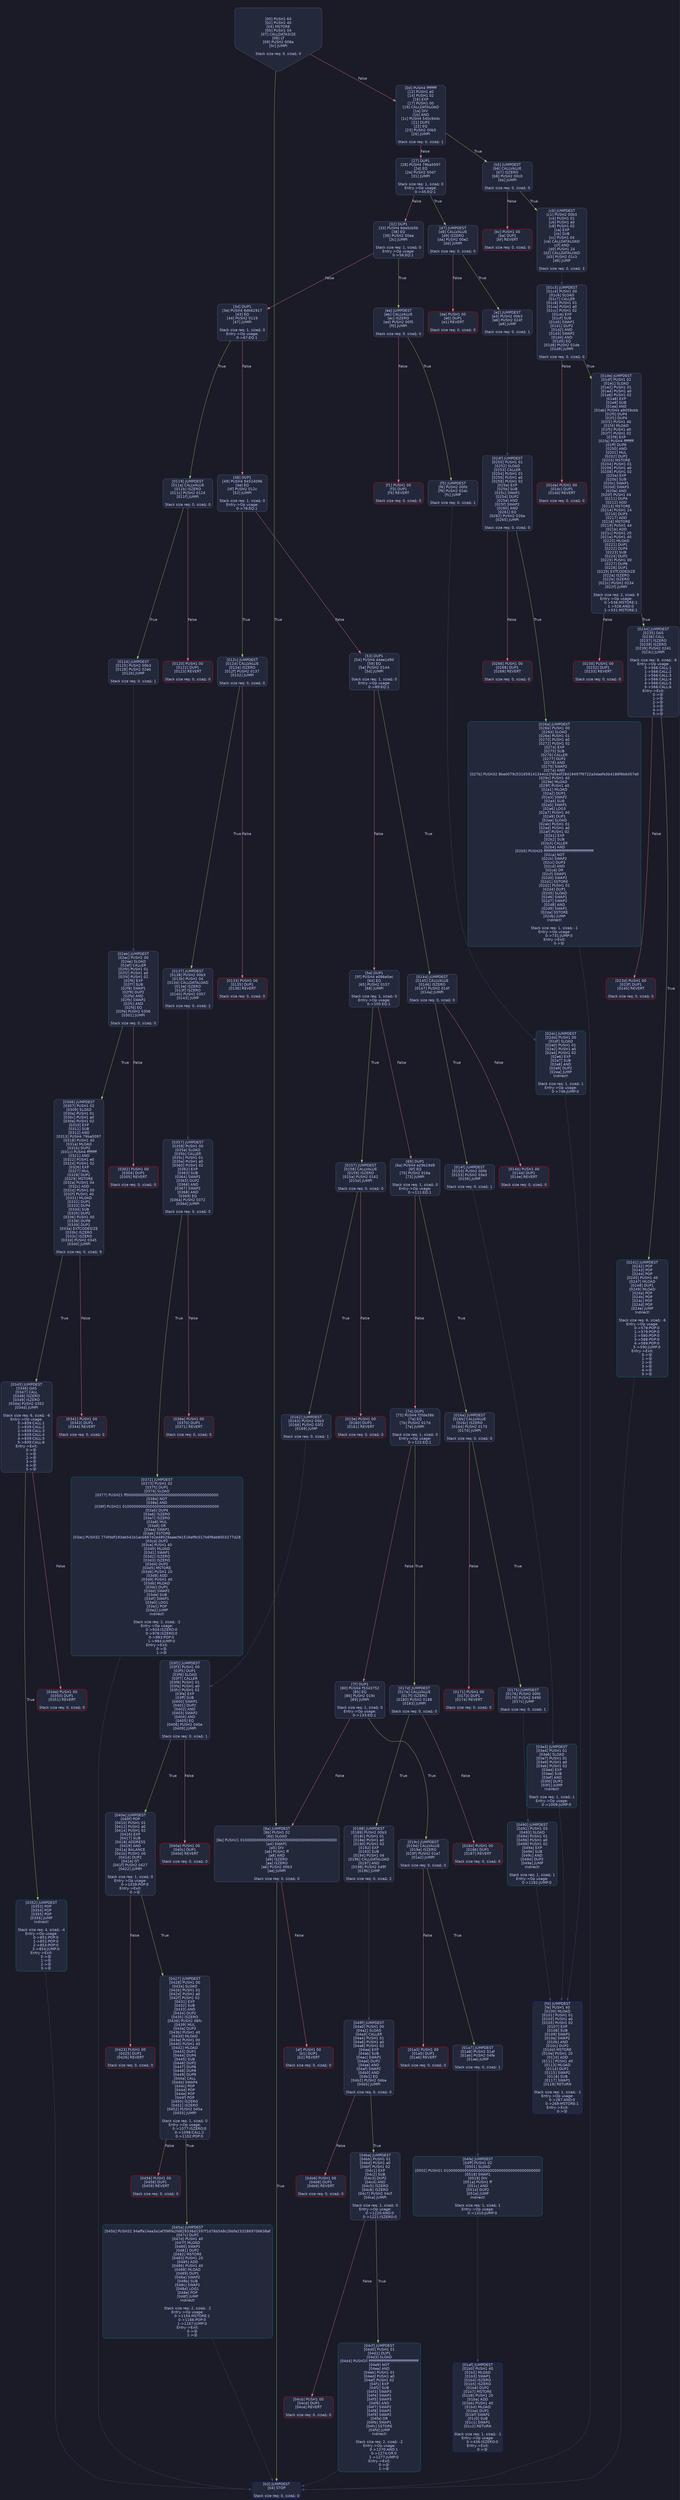 digraph G {
    node [shape=box, style="filled, rounded", color="#565f89", fontcolor="#c0caf5", fontname="Helvetica", fillcolor="#24283b"];
    edge [color="#414868", fontcolor="#c0caf5", fontname="Helvetica"];
    bgcolor="#1a1b26";
    0 [ label = "[00] PUSH1 60
[02] PUSH1 40
[04] MSTORE
[05] PUSH1 04
[07] CALLDATASIZE
[08] LT
[09] PUSH2 008a
[0c] JUMPI

Stack size req: 0, sizeΔ: 0
" shape = invhouse]
    1 [ label = "[0d] PUSH4 ffffffff
[12] PUSH1 e0
[14] PUSH1 02
[16] EXP
[17] PUSH1 00
[19] CALLDATALOAD
[1a] DIV
[1b] AND
[1c] PUSH4 540c944c
[21] DUP2
[22] EQ
[23] PUSH2 00b5
[26] JUMPI

Stack size req: 0, sizeΔ: 1
"]
    2 [ label = "[27] DUP1
[28] PUSH4 79ba5097
[2d] EQ
[2e] PUSH2 00d7
[31] JUMPI

Stack size req: 1, sizeΔ: 0
Entry->Op usage:
	0->45:EQ:1
"]
    3 [ label = "[32] DUP1
[33] PUSH4 8da5cb5b
[38] EQ
[39] PUSH2 00ea
[3c] JUMPI

Stack size req: 1, sizeΔ: 0
Entry->Op usage:
	0->56:EQ:1
"]
    4 [ label = "[3d] DUP1
[3e] PUSH4 8db62917
[43] EQ
[44] PUSH2 0119
[47] JUMPI

Stack size req: 1, sizeΔ: 0
Entry->Op usage:
	0->67:EQ:1
"]
    5 [ label = "[48] DUP1
[49] PUSH4 94524096
[4e] EQ
[4f] PUSH2 012c
[52] JUMPI

Stack size req: 1, sizeΔ: 0
Entry->Op usage:
	0->78:EQ:1
"]
    6 [ label = "[53] DUP1
[54] PUSH4 d4ee1d90
[59] EQ
[5a] PUSH2 0144
[5d] JUMPI

Stack size req: 1, sizeΔ: 0
Entry->Op usage:
	0->89:EQ:1
"]
    7 [ label = "[5e] DUP1
[5f] PUSH4 e086e5ec
[64] EQ
[65] PUSH2 0157
[68] JUMPI

Stack size req: 1, sizeΔ: 0
Entry->Op usage:
	0->100:EQ:1
"]
    8 [ label = "[69] DUP1
[6a] PUSH4 e29b19d9
[6f] EQ
[70] PUSH2 016a
[73] JUMPI

Stack size req: 1, sizeΔ: 0
Entry->Op usage:
	0->111:EQ:1
"]
    9 [ label = "[74] DUP1
[75] PUSH4 f2fde38b
[7a] EQ
[7b] PUSH2 017d
[7e] JUMPI

Stack size req: 1, sizeΔ: 0
Entry->Op usage:
	0->122:EQ:1
"]
    10 [ label = "[7f] DUP1
[80] PUSH4 f5343752
[85] EQ
[86] PUSH2 019c
[89] JUMPI

Stack size req: 1, sizeΔ: 0
Entry->Op usage:
	0->133:EQ:1
"]
    11 [ label = "[8a] JUMPDEST
[8b] PUSH1 02
[8d] SLOAD
[8e] PUSH21 010000000000000000000000000000000000000000
[a4] SWAP1
[a5] DIV
[a6] PUSH1 ff
[a8] AND
[a9] ISZERO
[aa] ISZERO
[ab] PUSH2 00b3
[ae] JUMPI

Stack size req: 0, sizeΔ: 0
"]
    12 [ label = "[af] PUSH1 00
[b1] DUP1
[b2] REVERT

Stack size req: 0, sizeΔ: 0
" color = "red"]
    13 [ label = "[b3] JUMPDEST
[b4] STOP

Stack size req: 0, sizeΔ: 0
" color = "darkblue"]
    14 [ label = "[b5] JUMPDEST
[b6] CALLVALUE
[b7] ISZERO
[b8] PUSH2 00c0
[bb] JUMPI

Stack size req: 0, sizeΔ: 0
"]
    15 [ label = "[bc] PUSH1 00
[be] DUP1
[bf] REVERT

Stack size req: 0, sizeΔ: 0
" color = "red"]
    16 [ label = "[c0] JUMPDEST
[c1] PUSH2 00b3
[c4] PUSH1 01
[c6] PUSH1 a0
[c8] PUSH1 02
[ca] EXP
[cb] SUB
[cc] PUSH1 04
[ce] CALLDATALOAD
[cf] AND
[d0] PUSH1 24
[d2] CALLDATALOAD
[d3] PUSH2 01c3
[d6] JUMP

Stack size req: 0, sizeΔ: 3
"]
    17 [ label = "[d7] JUMPDEST
[d8] CALLVALUE
[d9] ISZERO
[da] PUSH2 00e2
[dd] JUMPI

Stack size req: 0, sizeΔ: 0
"]
    18 [ label = "[de] PUSH1 00
[e0] DUP1
[e1] REVERT

Stack size req: 0, sizeΔ: 0
" color = "red"]
    19 [ label = "[e2] JUMPDEST
[e3] PUSH2 00b3
[e6] PUSH2 024f
[e9] JUMP

Stack size req: 0, sizeΔ: 1
"]
    20 [ label = "[ea] JUMPDEST
[eb] CALLVALUE
[ec] ISZERO
[ed] PUSH2 00f5
[f0] JUMPI

Stack size req: 0, sizeΔ: 0
"]
    21 [ label = "[f1] PUSH1 00
[f3] DUP1
[f4] REVERT

Stack size req: 0, sizeΔ: 0
" color = "red"]
    22 [ label = "[f5] JUMPDEST
[f6] PUSH2 00fd
[f9] PUSH2 02dc
[fc] JUMP

Stack size req: 0, sizeΔ: 1
"]
    23 [ label = "[fd] JUMPDEST
[fe] PUSH1 40
[0100] MLOAD
[0101] PUSH1 01
[0103] PUSH1 a0
[0105] PUSH1 02
[0107] EXP
[0108] SUB
[0109] SWAP1
[010a] SWAP2
[010b] AND
[010c] DUP2
[010d] MSTORE
[010e] PUSH1 20
[0110] ADD
[0111] PUSH1 40
[0113] MLOAD
[0114] DUP1
[0115] SWAP2
[0116] SUB
[0117] SWAP1
[0118] RETURN

Stack size req: 1, sizeΔ: -1
Entry->Op usage:
	0->267:AND:0
	0->269:MSTORE:1
Entry->Exit:
	0->😵
" color = "darkblue"]
    24 [ label = "[0119] JUMPDEST
[011a] CALLVALUE
[011b] ISZERO
[011c] PUSH2 0124
[011f] JUMPI

Stack size req: 0, sizeΔ: 0
"]
    25 [ label = "[0120] PUSH1 00
[0122] DUP1
[0123] REVERT

Stack size req: 0, sizeΔ: 0
" color = "red"]
    26 [ label = "[0124] JUMPDEST
[0125] PUSH2 00b3
[0128] PUSH2 02eb
[012b] JUMP

Stack size req: 0, sizeΔ: 1
"]
    27 [ label = "[012c] JUMPDEST
[012d] CALLVALUE
[012e] ISZERO
[012f] PUSH2 0137
[0132] JUMPI

Stack size req: 0, sizeΔ: 0
"]
    28 [ label = "[0133] PUSH1 00
[0135] DUP1
[0136] REVERT

Stack size req: 0, sizeΔ: 0
" color = "red"]
    29 [ label = "[0137] JUMPDEST
[0138] PUSH2 00b3
[013b] PUSH1 04
[013d] CALLDATALOAD
[013e] ISZERO
[013f] ISZERO
[0140] PUSH2 0357
[0143] JUMP

Stack size req: 0, sizeΔ: 2
"]
    30 [ label = "[0144] JUMPDEST
[0145] CALLVALUE
[0146] ISZERO
[0147] PUSH2 014f
[014a] JUMPI

Stack size req: 0, sizeΔ: 0
"]
    31 [ label = "[014b] PUSH1 00
[014d] DUP1
[014e] REVERT

Stack size req: 0, sizeΔ: 0
" color = "red"]
    32 [ label = "[014f] JUMPDEST
[0150] PUSH2 00fd
[0153] PUSH2 03e3
[0156] JUMP

Stack size req: 0, sizeΔ: 1
"]
    33 [ label = "[0157] JUMPDEST
[0158] CALLVALUE
[0159] ISZERO
[015a] PUSH2 0162
[015d] JUMPI

Stack size req: 0, sizeΔ: 0
"]
    34 [ label = "[015e] PUSH1 00
[0160] DUP1
[0161] REVERT

Stack size req: 0, sizeΔ: 0
" color = "red"]
    35 [ label = "[0162] JUMPDEST
[0163] PUSH2 00b3
[0166] PUSH2 03f2
[0169] JUMP

Stack size req: 0, sizeΔ: 1
"]
    36 [ label = "[016a] JUMPDEST
[016b] CALLVALUE
[016c] ISZERO
[016d] PUSH2 0175
[0170] JUMPI

Stack size req: 0, sizeΔ: 0
"]
    37 [ label = "[0171] PUSH1 00
[0173] DUP1
[0174] REVERT

Stack size req: 0, sizeΔ: 0
" color = "red"]
    38 [ label = "[0175] JUMPDEST
[0176] PUSH2 00fd
[0179] PUSH2 0490
[017c] JUMP

Stack size req: 0, sizeΔ: 1
"]
    39 [ label = "[017d] JUMPDEST
[017e] CALLVALUE
[017f] ISZERO
[0180] PUSH2 0188
[0183] JUMPI

Stack size req: 0, sizeΔ: 0
"]
    40 [ label = "[0184] PUSH1 00
[0186] DUP1
[0187] REVERT

Stack size req: 0, sizeΔ: 0
" color = "red"]
    41 [ label = "[0188] JUMPDEST
[0189] PUSH2 00b3
[018c] PUSH1 01
[018e] PUSH1 a0
[0190] PUSH1 02
[0192] EXP
[0193] SUB
[0194] PUSH1 04
[0196] CALLDATALOAD
[0197] AND
[0198] PUSH2 049f
[019b] JUMP

Stack size req: 0, sizeΔ: 2
"]
    42 [ label = "[019c] JUMPDEST
[019d] CALLVALUE
[019e] ISZERO
[019f] PUSH2 01a7
[01a2] JUMPI

Stack size req: 0, sizeΔ: 0
"]
    43 [ label = "[01a3] PUSH1 00
[01a5] DUP1
[01a6] REVERT

Stack size req: 0, sizeΔ: 0
" color = "red"]
    44 [ label = "[01a7] JUMPDEST
[01a8] PUSH2 01af
[01ab] PUSH2 04fe
[01ae] JUMP

Stack size req: 0, sizeΔ: 1
"]
    45 [ label = "[01af] JUMPDEST
[01b0] PUSH1 40
[01b2] MLOAD
[01b3] SWAP1
[01b4] ISZERO
[01b5] ISZERO
[01b6] DUP2
[01b7] MSTORE
[01b8] PUSH1 20
[01ba] ADD
[01bb] PUSH1 40
[01bd] MLOAD
[01be] DUP1
[01bf] SWAP2
[01c0] SUB
[01c1] SWAP1
[01c2] RETURN

Stack size req: 1, sizeΔ: -1
Entry->Op usage:
	0->436:ISZERO:0
Entry->Exit:
	0->😵
" color = "darkblue"]
    46 [ label = "[01c3] JUMPDEST
[01c4] PUSH1 00
[01c6] SLOAD
[01c7] CALLER
[01c8] PUSH1 01
[01ca] PUSH1 a0
[01cc] PUSH1 02
[01ce] EXP
[01cf] SUB
[01d0] SWAP1
[01d1] DUP2
[01d2] AND
[01d3] SWAP2
[01d4] AND
[01d5] EQ
[01d6] PUSH2 01de
[01d9] JUMPI

Stack size req: 0, sizeΔ: 0
"]
    47 [ label = "[01da] PUSH1 00
[01dc] DUP1
[01dd] REVERT

Stack size req: 0, sizeΔ: 0
" color = "red"]
    48 [ label = "[01de] JUMPDEST
[01df] PUSH1 02
[01e1] SLOAD
[01e2] PUSH1 01
[01e4] PUSH1 a0
[01e6] PUSH1 02
[01e8] EXP
[01e9] SUB
[01ea] AND
[01eb] PUSH4 a9059cbb
[01f0] DUP4
[01f1] DUP4
[01f2] PUSH1 40
[01f4] MLOAD
[01f5] PUSH1 e0
[01f7] PUSH1 02
[01f9] EXP
[01fa] PUSH4 ffffffff
[01ff] DUP6
[0200] AND
[0201] MUL
[0202] DUP2
[0203] MSTORE
[0204] PUSH1 01
[0206] PUSH1 a0
[0208] PUSH1 02
[020a] EXP
[020b] SUB
[020c] SWAP1
[020d] SWAP3
[020e] AND
[020f] PUSH1 04
[0211] DUP4
[0212] ADD
[0213] MSTORE
[0214] PUSH1 24
[0216] DUP3
[0217] ADD
[0218] MSTORE
[0219] PUSH1 44
[021b] ADD
[021c] PUSH1 20
[021e] PUSH1 40
[0220] MLOAD
[0221] DUP1
[0222] DUP4
[0223] SUB
[0224] DUP2
[0225] PUSH1 00
[0227] DUP8
[0228] DUP1
[0229] EXTCODESIZE
[022a] ISZERO
[022b] ISZERO
[022c] PUSH2 0234
[022f] JUMPI

Stack size req: 2, sizeΔ: 9
Entry->Op usage:
	0->536:MSTORE:1
	1->526:AND:0
	1->531:MSTORE:1
"]
    49 [ label = "[0230] PUSH1 00
[0232] DUP1
[0233] REVERT

Stack size req: 0, sizeΔ: 0
" color = "red"]
    50 [ label = "[0234] JUMPDEST
[0235] GAS
[0236] CALL
[0237] ISZERO
[0238] ISZERO
[0239] PUSH2 0241
[023c] JUMPI

Stack size req: 6, sizeΔ: -6
Entry->Op usage:
	0->566:CALL:1
	1->566:CALL:2
	2->566:CALL:3
	3->566:CALL:4
	4->566:CALL:5
	5->566:CALL:6
Entry->Exit:
	0->😵
	1->😵
	2->😵
	3->😵
	4->😵
	5->😵
"]
    51 [ label = "[023d] PUSH1 00
[023f] DUP1
[0240] REVERT

Stack size req: 0, sizeΔ: 0
" color = "red"]
    52 [ label = "[0241] JUMPDEST
[0242] POP
[0243] POP
[0244] POP
[0245] PUSH1 40
[0247] MLOAD
[0248] DUP1
[0249] MLOAD
[024a] POP
[024b] POP
[024c] POP
[024d] POP
[024e] JUMP
Indirect!

Stack size req: 6, sizeΔ: -6
Entry->Op usage:
	0->578:POP:0
	1->579:POP:0
	2->580:POP:0
	3->588:POP:0
	4->589:POP:0
	5->590:JUMP:0
Entry->Exit:
	0->😵
	1->😵
	2->😵
	3->😵
	4->😵
	5->😵
" color = "teal"]
    53 [ label = "[024f] JUMPDEST
[0250] PUSH1 01
[0252] SLOAD
[0253] CALLER
[0254] PUSH1 01
[0256] PUSH1 a0
[0258] PUSH1 02
[025a] EXP
[025b] SUB
[025c] SWAP1
[025d] DUP2
[025e] AND
[025f] SWAP2
[0260] AND
[0261] EQ
[0262] PUSH2 026a
[0265] JUMPI

Stack size req: 0, sizeΔ: 0
"]
    54 [ label = "[0266] PUSH1 00
[0268] DUP1
[0269] REVERT

Stack size req: 0, sizeΔ: 0
" color = "red"]
    55 [ label = "[026a] JUMPDEST
[026b] PUSH1 00
[026d] SLOAD
[026e] PUSH1 01
[0270] PUSH1 a0
[0272] PUSH1 02
[0274] EXP
[0275] SUB
[0276] CALLER
[0277] DUP2
[0278] AND
[0279] SWAP2
[027a] AND
[027b] PUSH32 8be0079c531659141344cd1fd0a4f28419497f9722a3daafe3b4186f6b6457e0
[029c] PUSH1 40
[029e] MLOAD
[029f] PUSH1 40
[02a1] MLOAD
[02a2] DUP1
[02a3] SWAP2
[02a4] SUB
[02a5] SWAP1
[02a6] LOG3
[02a7] PUSH1 00
[02a9] DUP1
[02aa] SLOAD
[02ab] PUSH1 01
[02ad] PUSH1 a0
[02af] PUSH1 02
[02b1] EXP
[02b2] SUB
[02b3] CALLER
[02b4] AND
[02b5] PUSH20 ffffffffffffffffffffffffffffffffffffffff
[02ca] NOT
[02cb] SWAP2
[02cc] DUP3
[02cd] AND
[02ce] OR
[02cf] SWAP1
[02d0] SWAP2
[02d1] SSTORE
[02d2] PUSH1 01
[02d4] DUP1
[02d5] SLOAD
[02d6] SWAP1
[02d7] SWAP2
[02d8] AND
[02d9] SWAP1
[02da] SSTORE
[02db] JUMP
Indirect!

Stack size req: 1, sizeΔ: -1
Entry->Op usage:
	0->731:JUMP:0
Entry->Exit:
	0->😵
" color = "teal"]
    56 [ label = "[02dc] JUMPDEST
[02dd] PUSH1 00
[02df] SLOAD
[02e0] PUSH1 01
[02e2] PUSH1 a0
[02e4] PUSH1 02
[02e6] EXP
[02e7] SUB
[02e8] AND
[02e9] DUP2
[02ea] JUMP
Indirect!

Stack size req: 1, sizeΔ: 1
Entry->Op usage:
	0->746:JUMP:0
" color = "teal"]
    57 [ label = "[02eb] JUMPDEST
[02ec] PUSH1 00
[02ee] SLOAD
[02ef] CALLER
[02f0] PUSH1 01
[02f2] PUSH1 a0
[02f4] PUSH1 02
[02f6] EXP
[02f7] SUB
[02f8] SWAP1
[02f9] DUP2
[02fa] AND
[02fb] SWAP2
[02fc] AND
[02fd] EQ
[02fe] PUSH2 0306
[0301] JUMPI

Stack size req: 0, sizeΔ: 0
"]
    58 [ label = "[0302] PUSH1 00
[0304] DUP1
[0305] REVERT

Stack size req: 0, sizeΔ: 0
" color = "red"]
    59 [ label = "[0306] JUMPDEST
[0307] PUSH1 02
[0309] SLOAD
[030a] PUSH1 01
[030c] PUSH1 a0
[030e] PUSH1 02
[0310] EXP
[0311] SUB
[0312] AND
[0313] PUSH4 79ba5097
[0318] PUSH1 40
[031a] MLOAD
[031b] DUP2
[031c] PUSH4 ffffffff
[0321] AND
[0322] PUSH1 e0
[0324] PUSH1 02
[0326] EXP
[0327] MUL
[0328] DUP2
[0329] MSTORE
[032a] PUSH1 04
[032c] ADD
[032d] PUSH1 00
[032f] PUSH1 40
[0331] MLOAD
[0332] DUP1
[0333] DUP4
[0334] SUB
[0335] DUP2
[0336] PUSH1 00
[0338] DUP8
[0339] DUP1
[033a] EXTCODESIZE
[033b] ISZERO
[033c] ISZERO
[033d] PUSH2 0345
[0340] JUMPI

Stack size req: 0, sizeΔ: 9
"]
    60 [ label = "[0341] PUSH1 00
[0343] DUP1
[0344] REVERT

Stack size req: 0, sizeΔ: 0
" color = "red"]
    61 [ label = "[0345] JUMPDEST
[0346] GAS
[0347] CALL
[0348] ISZERO
[0349] ISZERO
[034a] PUSH2 0352
[034d] JUMPI

Stack size req: 6, sizeΔ: -6
Entry->Op usage:
	0->839:CALL:1
	1->839:CALL:2
	2->839:CALL:3
	3->839:CALL:4
	4->839:CALL:5
	5->839:CALL:6
Entry->Exit:
	0->😵
	1->😵
	2->😵
	3->😵
	4->😵
	5->😵
"]
    62 [ label = "[034e] PUSH1 00
[0350] DUP1
[0351] REVERT

Stack size req: 0, sizeΔ: 0
" color = "red"]
    63 [ label = "[0352] JUMPDEST
[0353] POP
[0354] POP
[0355] POP
[0356] JUMP
Indirect!

Stack size req: 4, sizeΔ: -4
Entry->Op usage:
	0->851:POP:0
	1->852:POP:0
	2->853:POP:0
	3->854:JUMP:0
Entry->Exit:
	0->😵
	1->😵
	2->😵
	3->😵
" color = "teal"]
    64 [ label = "[0357] JUMPDEST
[0358] PUSH1 00
[035a] SLOAD
[035b] CALLER
[035c] PUSH1 01
[035e] PUSH1 a0
[0360] PUSH1 02
[0362] EXP
[0363] SUB
[0364] SWAP1
[0365] DUP2
[0366] AND
[0367] SWAP2
[0368] AND
[0369] EQ
[036a] PUSH2 0372
[036d] JUMPI

Stack size req: 0, sizeΔ: 0
"]
    65 [ label = "[036e] PUSH1 00
[0370] DUP1
[0371] REVERT

Stack size req: 0, sizeΔ: 0
" color = "red"]
    66 [ label = "[0372] JUMPDEST
[0373] PUSH1 02
[0375] DUP1
[0376] SLOAD
[0377] PUSH21 ff0000000000000000000000000000000000000000
[038d] NOT
[038e] AND
[038f] PUSH21 010000000000000000000000000000000000000000
[03a5] DUP4
[03a6] ISZERO
[03a7] ISZERO
[03a8] MUL
[03a9] OR
[03aa] SWAP1
[03ab] SSTORE
[03ac] PUSH32 774fddf193ab541b1acb667d2e48028aaecfe1516ef9c017b6f8ab8003177d28
[03cd] DUP2
[03ce] PUSH1 40
[03d0] MLOAD
[03d1] SWAP1
[03d2] ISZERO
[03d3] ISZERO
[03d4] DUP2
[03d5] MSTORE
[03d6] PUSH1 20
[03d8] ADD
[03d9] PUSH1 40
[03db] MLOAD
[03dc] DUP1
[03dd] SWAP2
[03de] SUB
[03df] SWAP1
[03e0] LOG1
[03e1] POP
[03e2] JUMP
Indirect!

Stack size req: 2, sizeΔ: -2
Entry->Op usage:
	0->934:ISZERO:0
	0->978:ISZERO:0
	0->993:POP:0
	1->994:JUMP:0
Entry->Exit:
	0->😵
	1->😵
" color = "teal"]
    67 [ label = "[03e3] JUMPDEST
[03e4] PUSH1 01
[03e6] SLOAD
[03e7] PUSH1 01
[03e9] PUSH1 a0
[03eb] PUSH1 02
[03ed] EXP
[03ee] SUB
[03ef] AND
[03f0] DUP2
[03f1] JUMP
Indirect!

Stack size req: 1, sizeΔ: 1
Entry->Op usage:
	0->1009:JUMP:0
" color = "teal"]
    68 [ label = "[03f2] JUMPDEST
[03f3] PUSH1 00
[03f5] DUP1
[03f6] SLOAD
[03f7] CALLER
[03f8] PUSH1 01
[03fa] PUSH1 a0
[03fc] PUSH1 02
[03fe] EXP
[03ff] SUB
[0400] SWAP1
[0401] DUP2
[0402] AND
[0403] SWAP2
[0404] AND
[0405] EQ
[0406] PUSH2 040e
[0409] JUMPI

Stack size req: 0, sizeΔ: 1
"]
    69 [ label = "[040a] PUSH1 00
[040c] DUP1
[040d] REVERT

Stack size req: 0, sizeΔ: 0
" color = "red"]
    70 [ label = "[040e] JUMPDEST
[040f] POP
[0410] PUSH1 01
[0412] PUSH1 a0
[0414] PUSH1 02
[0416] EXP
[0417] SUB
[0418] ADDRESS
[0419] AND
[041a] BALANCE
[041b] PUSH1 00
[041d] DUP2
[041e] GT
[041f] PUSH2 0427
[0422] JUMPI

Stack size req: 1, sizeΔ: 0
Entry->Op usage:
	0->1039:POP:0
Entry->Exit:
	0->😵
"]
    71 [ label = "[0423] PUSH1 00
[0425] DUP1
[0426] REVERT

Stack size req: 0, sizeΔ: 0
" color = "red"]
    72 [ label = "[0427] JUMPDEST
[0428] PUSH1 00
[042a] SLOAD
[042b] PUSH1 01
[042d] PUSH1 a0
[042f] PUSH1 02
[0431] EXP
[0432] SUB
[0433] AND
[0434] DUP2
[0435] ISZERO
[0436] PUSH2 08fc
[0439] MUL
[043a] DUP3
[043b] PUSH1 40
[043d] MLOAD
[043e] PUSH1 00
[0440] PUSH1 40
[0442] MLOAD
[0443] DUP1
[0444] DUP4
[0445] SUB
[0446] DUP2
[0447] DUP6
[0448] DUP9
[0449] DUP9
[044a] CALL
[044b] SWAP4
[044c] POP
[044d] POP
[044e] POP
[044f] POP
[0450] ISZERO
[0451] ISZERO
[0452] PUSH2 045a
[0455] JUMPI

Stack size req: 1, sizeΔ: 0
Entry->Op usage:
	0->1077:ISZERO:0
	0->1098:CALL:2
	0->1102:POP:0
"]
    73 [ label = "[0456] PUSH1 00
[0458] DUP1
[0459] REVERT

Stack size req: 0, sizeΔ: 0
" color = "red"]
    74 [ label = "[045a] JUMPDEST
[045b] PUSH32 94effa14ea3a1ef396fa2fd829336d1597f1d76b548c26bfa2332869706638af
[047c] DUP2
[047d] PUSH1 40
[047f] MLOAD
[0480] SWAP1
[0481] DUP2
[0482] MSTORE
[0483] PUSH1 20
[0485] ADD
[0486] PUSH1 40
[0488] MLOAD
[0489] DUP1
[048a] SWAP2
[048b] SUB
[048c] SWAP1
[048d] LOG1
[048e] POP
[048f] JUMP
Indirect!

Stack size req: 2, sizeΔ: -2
Entry->Op usage:
	0->1154:MSTORE:1
	0->1166:POP:0
	1->1167:JUMP:0
Entry->Exit:
	0->😵
	1->😵
" color = "teal"]
    75 [ label = "[0490] JUMPDEST
[0491] PUSH1 03
[0493] SLOAD
[0494] PUSH1 01
[0496] PUSH1 a0
[0498] PUSH1 02
[049a] EXP
[049b] SUB
[049c] AND
[049d] DUP2
[049e] JUMP
Indirect!

Stack size req: 1, sizeΔ: 1
Entry->Op usage:
	0->1182:JUMP:0
" color = "teal"]
    76 [ label = "[049f] JUMPDEST
[04a0] PUSH1 00
[04a2] SLOAD
[04a3] CALLER
[04a4] PUSH1 01
[04a6] PUSH1 a0
[04a8] PUSH1 02
[04aa] EXP
[04ab] SUB
[04ac] SWAP1
[04ad] DUP2
[04ae] AND
[04af] SWAP2
[04b0] AND
[04b1] EQ
[04b2] PUSH2 04ba
[04b5] JUMPI

Stack size req: 0, sizeΔ: 0
"]
    77 [ label = "[04b6] PUSH1 00
[04b8] DUP1
[04b9] REVERT

Stack size req: 0, sizeΔ: 0
" color = "red"]
    78 [ label = "[04ba] JUMPDEST
[04bb] PUSH1 01
[04bd] PUSH1 a0
[04bf] PUSH1 02
[04c1] EXP
[04c2] SUB
[04c3] DUP2
[04c4] AND
[04c5] ISZERO
[04c6] ISZERO
[04c7] PUSH2 04cf
[04ca] JUMPI

Stack size req: 1, sizeΔ: 0
Entry->Op usage:
	0->1220:AND:0
	0->1221:ISZERO:0
"]
    79 [ label = "[04cb] PUSH1 00
[04cd] DUP1
[04ce] REVERT

Stack size req: 0, sizeΔ: 0
" color = "red"]
    80 [ label = "[04cf] JUMPDEST
[04d0] PUSH1 01
[04d2] DUP1
[04d3] SLOAD
[04d4] PUSH20 ffffffffffffffffffffffffffffffffffffffff
[04e9] NOT
[04ea] AND
[04eb] PUSH1 01
[04ed] PUSH1 a0
[04ef] PUSH1 02
[04f1] EXP
[04f2] SUB
[04f3] SWAP3
[04f4] SWAP1
[04f5] SWAP3
[04f6] AND
[04f7] SWAP2
[04f8] SWAP1
[04f9] SWAP2
[04fa] OR
[04fb] SWAP1
[04fc] SSTORE
[04fd] JUMP
Indirect!

Stack size req: 2, sizeΔ: -2
Entry->Op usage:
	0->1270:AND:1
	0->1274:OR:0
	1->1277:JUMP:0
Entry->Exit:
	0->😵
	1->😵
" color = "teal"]
    81 [ label = "[04fe] JUMPDEST
[04ff] PUSH1 02
[0501] SLOAD
[0502] PUSH21 010000000000000000000000000000000000000000
[0518] SWAP1
[0519] DIV
[051a] PUSH1 ff
[051c] AND
[051d] DUP2
[051e] JUMP
Indirect!

Stack size req: 1, sizeΔ: 1
Entry->Op usage:
	0->1310:JUMP:0
" color = "teal"]
    0 -> 1 [ label = "False" color = "#f7768e"]
    0 -> 11 [ label = "True" color = "#9ece6a"]
    1 -> 2 [ label = "False" color = "#f7768e"]
    1 -> 14 [ label = "True" color = "#9ece6a"]
    2 -> 3 [ label = "False" color = "#f7768e"]
    2 -> 17 [ label = "True" color = "#9ece6a"]
    3 -> 4 [ label = "False" color = "#f7768e"]
    3 -> 20 [ label = "True" color = "#9ece6a"]
    4 -> 5 [ label = "False" color = "#f7768e"]
    4 -> 24 [ label = "True" color = "#9ece6a"]
    5 -> 6 [ label = "False" color = "#f7768e"]
    5 -> 27 [ label = "True" color = "#9ece6a"]
    6 -> 7 [ label = "False" color = "#f7768e"]
    6 -> 30 [ label = "True" color = "#9ece6a"]
    7 -> 8 [ label = "False" color = "#f7768e"]
    7 -> 33 [ label = "True" color = "#9ece6a"]
    8 -> 9 [ label = "False" color = "#f7768e"]
    8 -> 36 [ label = "True" color = "#9ece6a"]
    9 -> 10 [ label = "False" color = "#f7768e"]
    9 -> 39 [ label = "True" color = "#9ece6a"]
    10 -> 11 [ label = "False" color = "#f7768e"]
    10 -> 42 [ label = "True" color = "#9ece6a"]
    11 -> 12 [ label = "False" color = "#f7768e"]
    11 -> 13 [ label = "True" color = "#9ece6a"]
    14 -> 15 [ label = "False" color = "#f7768e"]
    14 -> 16 [ label = "True" color = "#9ece6a"]
    16 -> 46 [ ]
    17 -> 18 [ label = "False" color = "#f7768e"]
    17 -> 19 [ label = "True" color = "#9ece6a"]
    19 -> 53 [ ]
    20 -> 21 [ label = "False" color = "#f7768e"]
    20 -> 22 [ label = "True" color = "#9ece6a"]
    22 -> 56 [ ]
    24 -> 25 [ label = "False" color = "#f7768e"]
    24 -> 26 [ label = "True" color = "#9ece6a"]
    26 -> 57 [ ]
    27 -> 28 [ label = "False" color = "#f7768e"]
    27 -> 29 [ label = "True" color = "#9ece6a"]
    29 -> 64 [ ]
    30 -> 31 [ label = "False" color = "#f7768e"]
    30 -> 32 [ label = "True" color = "#9ece6a"]
    32 -> 67 [ ]
    33 -> 34 [ label = "False" color = "#f7768e"]
    33 -> 35 [ label = "True" color = "#9ece6a"]
    35 -> 68 [ ]
    36 -> 37 [ label = "False" color = "#f7768e"]
    36 -> 38 [ label = "True" color = "#9ece6a"]
    38 -> 75 [ ]
    39 -> 40 [ label = "False" color = "#f7768e"]
    39 -> 41 [ label = "True" color = "#9ece6a"]
    41 -> 76 [ ]
    42 -> 43 [ label = "False" color = "#f7768e"]
    42 -> 44 [ label = "True" color = "#9ece6a"]
    44 -> 81 [ ]
    46 -> 47 [ label = "False" color = "#f7768e"]
    46 -> 48 [ label = "True" color = "#9ece6a"]
    48 -> 49 [ label = "False" color = "#f7768e"]
    48 -> 50 [ label = "True" color = "#9ece6a"]
    50 -> 51 [ label = "False" color = "#f7768e"]
    50 -> 52 [ label = "True" color = "#9ece6a"]
    53 -> 54 [ label = "False" color = "#f7768e"]
    53 -> 55 [ label = "True" color = "#9ece6a"]
    57 -> 58 [ label = "False" color = "#f7768e"]
    57 -> 59 [ label = "True" color = "#9ece6a"]
    59 -> 60 [ label = "False" color = "#f7768e"]
    59 -> 61 [ label = "True" color = "#9ece6a"]
    61 -> 62 [ label = "False" color = "#f7768e"]
    61 -> 63 [ label = "True" color = "#9ece6a"]
    64 -> 65 [ label = "False" color = "#f7768e"]
    64 -> 66 [ label = "True" color = "#9ece6a"]
    68 -> 69 [ label = "False" color = "#f7768e"]
    68 -> 70 [ label = "True" color = "#9ece6a"]
    70 -> 71 [ label = "False" color = "#f7768e"]
    70 -> 72 [ label = "True" color = "#9ece6a"]
    72 -> 73 [ label = "False" color = "#f7768e"]
    72 -> 74 [ label = "True" color = "#9ece6a"]
    76 -> 77 [ label = "False" color = "#f7768e"]
    76 -> 78 [ label = "True" color = "#9ece6a"]
    78 -> 79 [ label = "False" color = "#f7768e"]
    78 -> 80 [ label = "True" color = "#9ece6a"]
    52 -> 13 [ ]
    55 -> 13 [ ]
    56 -> 23 [ ]
    63 -> 13 [ ]
    66 -> 13 [ ]
    67 -> 23 [ ]
    74 -> 13 [ ]
    75 -> 23 [ ]
    80 -> 13 [ ]
    81 -> 45 [ ]

}
